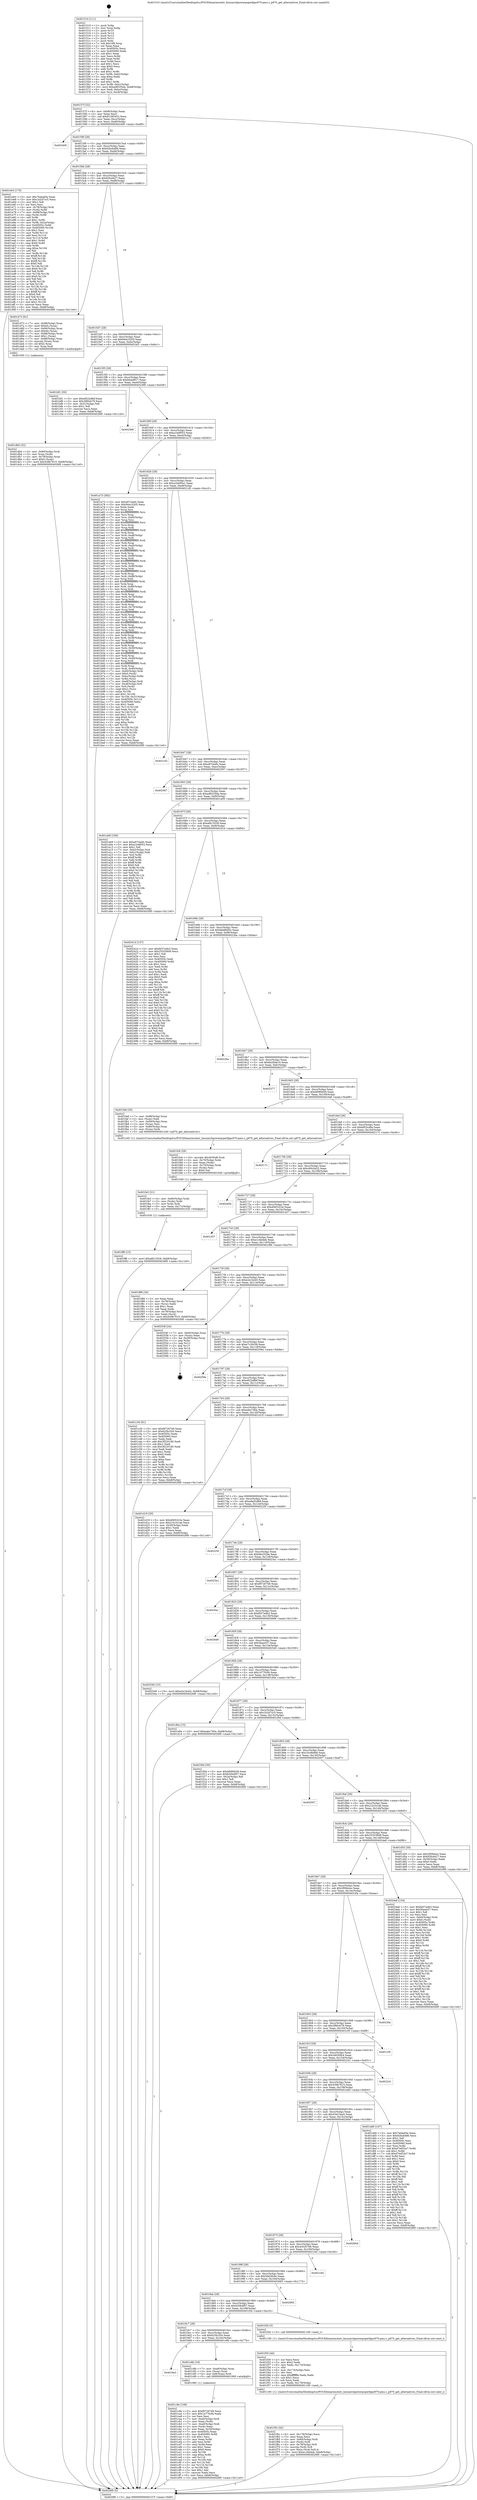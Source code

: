 digraph "0x401510" {
  label = "0x401510 (/mnt/c/Users/mathe/Desktop/tcc/POCII/binaries/extr_linuxarchpowerpcperfppc970-pmu.c_p970_get_alternatives_Final-ollvm.out::main(0))"
  labelloc = "t"
  node[shape=record]

  Entry [label="",width=0.3,height=0.3,shape=circle,fillcolor=black,style=filled]
  "0x40157f" [label="{
     0x40157f [32]\l
     | [instrs]\l
     &nbsp;&nbsp;0x40157f \<+6\>: mov -0xb8(%rbp),%eax\l
     &nbsp;&nbsp;0x401585 \<+2\>: mov %eax,%ecx\l
     &nbsp;&nbsp;0x401587 \<+6\>: sub $0x81385453,%ecx\l
     &nbsp;&nbsp;0x40158d \<+6\>: mov %eax,-0xcc(%rbp)\l
     &nbsp;&nbsp;0x401593 \<+6\>: mov %ecx,-0xd0(%rbp)\l
     &nbsp;&nbsp;0x401599 \<+6\>: je 0000000000402409 \<main+0xef9\>\l
  }"]
  "0x402409" [label="{
     0x402409\l
  }", style=dashed]
  "0x40159f" [label="{
     0x40159f [28]\l
     | [instrs]\l
     &nbsp;&nbsp;0x40159f \<+5\>: jmp 00000000004015a4 \<main+0x94\>\l
     &nbsp;&nbsp;0x4015a4 \<+6\>: mov -0xcc(%rbp),%eax\l
     &nbsp;&nbsp;0x4015aa \<+5\>: sub $0x92bcb486,%eax\l
     &nbsp;&nbsp;0x4015af \<+6\>: mov %eax,-0xd4(%rbp)\l
     &nbsp;&nbsp;0x4015b5 \<+6\>: je 0000000000401e63 \<main+0x953\>\l
  }"]
  Exit [label="",width=0.3,height=0.3,shape=circle,fillcolor=black,style=filled,peripheries=2]
  "0x401e63" [label="{
     0x401e63 [170]\l
     | [instrs]\l
     &nbsp;&nbsp;0x401e63 \<+5\>: mov $0x7bdeaf3e,%eax\l
     &nbsp;&nbsp;0x401e68 \<+5\>: mov $0x1b2d7cc5,%ecx\l
     &nbsp;&nbsp;0x401e6d \<+2\>: mov $0x1,%dl\l
     &nbsp;&nbsp;0x401e6f \<+2\>: xor %esi,%esi\l
     &nbsp;&nbsp;0x401e71 \<+4\>: mov -0x78(%rbp),%rdi\l
     &nbsp;&nbsp;0x401e75 \<+3\>: mov (%rdi),%r8d\l
     &nbsp;&nbsp;0x401e78 \<+7\>: mov -0x88(%rbp),%rdi\l
     &nbsp;&nbsp;0x401e7f \<+3\>: cmp (%rdi),%r8d\l
     &nbsp;&nbsp;0x401e82 \<+4\>: setl %r9b\l
     &nbsp;&nbsp;0x401e86 \<+4\>: and $0x1,%r9b\l
     &nbsp;&nbsp;0x401e8a \<+4\>: mov %r9b,-0x2a(%rbp)\l
     &nbsp;&nbsp;0x401e8e \<+8\>: mov 0x40505c,%r8d\l
     &nbsp;&nbsp;0x401e96 \<+8\>: mov 0x405060,%r10d\l
     &nbsp;&nbsp;0x401e9e \<+3\>: sub $0x1,%esi\l
     &nbsp;&nbsp;0x401ea1 \<+3\>: mov %r8d,%r11d\l
     &nbsp;&nbsp;0x401ea4 \<+3\>: add %esi,%r11d\l
     &nbsp;&nbsp;0x401ea7 \<+4\>: imul %r11d,%r8d\l
     &nbsp;&nbsp;0x401eab \<+4\>: and $0x1,%r8d\l
     &nbsp;&nbsp;0x401eaf \<+4\>: cmp $0x0,%r8d\l
     &nbsp;&nbsp;0x401eb3 \<+4\>: sete %r9b\l
     &nbsp;&nbsp;0x401eb7 \<+4\>: cmp $0xa,%r10d\l
     &nbsp;&nbsp;0x401ebb \<+3\>: setl %bl\l
     &nbsp;&nbsp;0x401ebe \<+3\>: mov %r9b,%r14b\l
     &nbsp;&nbsp;0x401ec1 \<+4\>: xor $0xff,%r14b\l
     &nbsp;&nbsp;0x401ec5 \<+3\>: mov %bl,%r15b\l
     &nbsp;&nbsp;0x401ec8 \<+4\>: xor $0xff,%r15b\l
     &nbsp;&nbsp;0x401ecc \<+3\>: xor $0x0,%dl\l
     &nbsp;&nbsp;0x401ecf \<+3\>: mov %r14b,%r12b\l
     &nbsp;&nbsp;0x401ed2 \<+4\>: and $0x0,%r12b\l
     &nbsp;&nbsp;0x401ed6 \<+3\>: and %dl,%r9b\l
     &nbsp;&nbsp;0x401ed9 \<+3\>: mov %r15b,%r13b\l
     &nbsp;&nbsp;0x401edc \<+4\>: and $0x0,%r13b\l
     &nbsp;&nbsp;0x401ee0 \<+2\>: and %dl,%bl\l
     &nbsp;&nbsp;0x401ee2 \<+3\>: or %r9b,%r12b\l
     &nbsp;&nbsp;0x401ee5 \<+3\>: or %bl,%r13b\l
     &nbsp;&nbsp;0x401ee8 \<+3\>: xor %r13b,%r12b\l
     &nbsp;&nbsp;0x401eeb \<+3\>: or %r15b,%r14b\l
     &nbsp;&nbsp;0x401eee \<+4\>: xor $0xff,%r14b\l
     &nbsp;&nbsp;0x401ef2 \<+3\>: or $0x0,%dl\l
     &nbsp;&nbsp;0x401ef5 \<+3\>: and %dl,%r14b\l
     &nbsp;&nbsp;0x401ef8 \<+3\>: or %r14b,%r12b\l
     &nbsp;&nbsp;0x401efb \<+4\>: test $0x1,%r12b\l
     &nbsp;&nbsp;0x401eff \<+3\>: cmovne %ecx,%eax\l
     &nbsp;&nbsp;0x401f02 \<+6\>: mov %eax,-0xb8(%rbp)\l
     &nbsp;&nbsp;0x401f08 \<+5\>: jmp 00000000004026f0 \<main+0x11e0\>\l
  }"]
  "0x4015bb" [label="{
     0x4015bb [28]\l
     | [instrs]\l
     &nbsp;&nbsp;0x4015bb \<+5\>: jmp 00000000004015c0 \<main+0xb0\>\l
     &nbsp;&nbsp;0x4015c0 \<+6\>: mov -0xcc(%rbp),%eax\l
     &nbsp;&nbsp;0x4015c6 \<+5\>: sub $0x92fcd427,%eax\l
     &nbsp;&nbsp;0x4015cb \<+6\>: mov %eax,-0xd8(%rbp)\l
     &nbsp;&nbsp;0x4015d1 \<+6\>: je 0000000000401d73 \<main+0x863\>\l
  }"]
  "0x401ff8" [label="{
     0x401ff8 [15]\l
     | [instrs]\l
     &nbsp;&nbsp;0x401ff8 \<+10\>: movl $0xafd13528,-0xb8(%rbp)\l
     &nbsp;&nbsp;0x402002 \<+5\>: jmp 00000000004026f0 \<main+0x11e0\>\l
  }"]
  "0x401d73" [label="{
     0x401d73 [61]\l
     | [instrs]\l
     &nbsp;&nbsp;0x401d73 \<+7\>: mov -0x98(%rbp),%rax\l
     &nbsp;&nbsp;0x401d7a \<+6\>: movl $0x64,(%rax)\l
     &nbsp;&nbsp;0x401d80 \<+7\>: mov -0x90(%rbp),%rax\l
     &nbsp;&nbsp;0x401d87 \<+6\>: movl $0x64,(%rax)\l
     &nbsp;&nbsp;0x401d8d \<+7\>: mov -0x88(%rbp),%rax\l
     &nbsp;&nbsp;0x401d94 \<+6\>: movl $0x1,(%rax)\l
     &nbsp;&nbsp;0x401d9a \<+7\>: mov -0x88(%rbp),%rax\l
     &nbsp;&nbsp;0x401da1 \<+3\>: movslq (%rax),%rax\l
     &nbsp;&nbsp;0x401da4 \<+4\>: shl $0x2,%rax\l
     &nbsp;&nbsp;0x401da8 \<+3\>: mov %rax,%rdi\l
     &nbsp;&nbsp;0x401dab \<+5\>: call 0000000000401050 \<malloc@plt\>\l
     | [calls]\l
     &nbsp;&nbsp;0x401050 \{1\} (unknown)\l
  }"]
  "0x4015d7" [label="{
     0x4015d7 [28]\l
     | [instrs]\l
     &nbsp;&nbsp;0x4015d7 \<+5\>: jmp 00000000004015dc \<main+0xcc\>\l
     &nbsp;&nbsp;0x4015dc \<+6\>: mov -0xcc(%rbp),%eax\l
     &nbsp;&nbsp;0x4015e2 \<+5\>: sub $0x944c3205,%eax\l
     &nbsp;&nbsp;0x4015e7 \<+6\>: mov %eax,-0xdc(%rbp)\l
     &nbsp;&nbsp;0x4015ed \<+6\>: je 0000000000401bf1 \<main+0x6e1\>\l
  }"]
  "0x401fe3" [label="{
     0x401fe3 [21]\l
     | [instrs]\l
     &nbsp;&nbsp;0x401fe3 \<+4\>: mov -0x80(%rbp),%rdx\l
     &nbsp;&nbsp;0x401fe7 \<+3\>: mov (%rdx),%rdx\l
     &nbsp;&nbsp;0x401fea \<+3\>: mov %rdx,%rdi\l
     &nbsp;&nbsp;0x401fed \<+6\>: mov %eax,-0x17c(%rbp)\l
     &nbsp;&nbsp;0x401ff3 \<+5\>: call 0000000000401030 \<free@plt\>\l
     | [calls]\l
     &nbsp;&nbsp;0x401030 \{1\} (unknown)\l
  }"]
  "0x401bf1" [label="{
     0x401bf1 [30]\l
     | [instrs]\l
     &nbsp;&nbsp;0x401bf1 \<+5\>: mov $0xe822e8bf,%eax\l
     &nbsp;&nbsp;0x401bf6 \<+5\>: mov $0x2f90cb79,%ecx\l
     &nbsp;&nbsp;0x401bfb \<+3\>: mov -0x31(%rbp),%dl\l
     &nbsp;&nbsp;0x401bfe \<+3\>: test $0x1,%dl\l
     &nbsp;&nbsp;0x401c01 \<+3\>: cmovne %ecx,%eax\l
     &nbsp;&nbsp;0x401c04 \<+6\>: mov %eax,-0xb8(%rbp)\l
     &nbsp;&nbsp;0x401c0a \<+5\>: jmp 00000000004026f0 \<main+0x11e0\>\l
  }"]
  "0x4015f3" [label="{
     0x4015f3 [28]\l
     | [instrs]\l
     &nbsp;&nbsp;0x4015f3 \<+5\>: jmp 00000000004015f8 \<main+0xe8\>\l
     &nbsp;&nbsp;0x4015f8 \<+6\>: mov -0xcc(%rbp),%eax\l
     &nbsp;&nbsp;0x4015fe \<+5\>: sub $0x94ee8f17,%eax\l
     &nbsp;&nbsp;0x401603 \<+6\>: mov %eax,-0xe0(%rbp)\l
     &nbsp;&nbsp;0x401609 \<+6\>: je 0000000000402368 \<main+0xe58\>\l
  }"]
  "0x401fc6" [label="{
     0x401fc6 [29]\l
     | [instrs]\l
     &nbsp;&nbsp;0x401fc6 \<+10\>: movabs $0x4030d6,%rdi\l
     &nbsp;&nbsp;0x401fd0 \<+4\>: mov -0x70(%rbp),%rdx\l
     &nbsp;&nbsp;0x401fd4 \<+2\>: mov %eax,(%rdx)\l
     &nbsp;&nbsp;0x401fd6 \<+4\>: mov -0x70(%rbp),%rdx\l
     &nbsp;&nbsp;0x401fda \<+2\>: mov (%rdx),%esi\l
     &nbsp;&nbsp;0x401fdc \<+2\>: mov $0x0,%al\l
     &nbsp;&nbsp;0x401fde \<+5\>: call 0000000000401040 \<printf@plt\>\l
     | [calls]\l
     &nbsp;&nbsp;0x401040 \{1\} (unknown)\l
  }"]
  "0x402368" [label="{
     0x402368\l
  }", style=dashed]
  "0x40160f" [label="{
     0x40160f [28]\l
     | [instrs]\l
     &nbsp;&nbsp;0x40160f \<+5\>: jmp 0000000000401614 \<main+0x104\>\l
     &nbsp;&nbsp;0x401614 \<+6\>: mov -0xcc(%rbp),%eax\l
     &nbsp;&nbsp;0x40161a \<+5\>: sub $0xa1b4f053,%eax\l
     &nbsp;&nbsp;0x40161f \<+6\>: mov %eax,-0xe4(%rbp)\l
     &nbsp;&nbsp;0x401625 \<+6\>: je 0000000000401a73 \<main+0x563\>\l
  }"]
  "0x401f5c" [label="{
     0x401f5c [42]\l
     | [instrs]\l
     &nbsp;&nbsp;0x401f5c \<+6\>: mov -0x178(%rbp),%ecx\l
     &nbsp;&nbsp;0x401f62 \<+3\>: imul %eax,%ecx\l
     &nbsp;&nbsp;0x401f65 \<+4\>: mov -0x80(%rbp),%rdi\l
     &nbsp;&nbsp;0x401f69 \<+3\>: mov (%rdi),%rdi\l
     &nbsp;&nbsp;0x401f6c \<+4\>: mov -0x78(%rbp),%r8\l
     &nbsp;&nbsp;0x401f70 \<+3\>: movslq (%r8),%r8\l
     &nbsp;&nbsp;0x401f73 \<+4\>: mov %ecx,(%rdi,%r8,4)\l
     &nbsp;&nbsp;0x401f77 \<+10\>: movl $0xe1cbb4eb,-0xb8(%rbp)\l
     &nbsp;&nbsp;0x401f81 \<+5\>: jmp 00000000004026f0 \<main+0x11e0\>\l
  }"]
  "0x401a73" [label="{
     0x401a73 [382]\l
     | [instrs]\l
     &nbsp;&nbsp;0x401a73 \<+5\>: mov $0xa97cbefc,%eax\l
     &nbsp;&nbsp;0x401a78 \<+5\>: mov $0x944c3205,%ecx\l
     &nbsp;&nbsp;0x401a7d \<+2\>: xor %edx,%edx\l
     &nbsp;&nbsp;0x401a7f \<+3\>: mov %rsp,%rsi\l
     &nbsp;&nbsp;0x401a82 \<+4\>: add $0xfffffffffffffff0,%rsi\l
     &nbsp;&nbsp;0x401a86 \<+3\>: mov %rsi,%rsp\l
     &nbsp;&nbsp;0x401a89 \<+7\>: mov %rsi,-0xb0(%rbp)\l
     &nbsp;&nbsp;0x401a90 \<+3\>: mov %rsp,%rsi\l
     &nbsp;&nbsp;0x401a93 \<+4\>: add $0xfffffffffffffff0,%rsi\l
     &nbsp;&nbsp;0x401a97 \<+3\>: mov %rsi,%rsp\l
     &nbsp;&nbsp;0x401a9a \<+3\>: mov %rsp,%rdi\l
     &nbsp;&nbsp;0x401a9d \<+4\>: add $0xfffffffffffffff0,%rdi\l
     &nbsp;&nbsp;0x401aa1 \<+3\>: mov %rdi,%rsp\l
     &nbsp;&nbsp;0x401aa4 \<+7\>: mov %rdi,-0xa8(%rbp)\l
     &nbsp;&nbsp;0x401aab \<+3\>: mov %rsp,%rdi\l
     &nbsp;&nbsp;0x401aae \<+4\>: add $0xfffffffffffffff0,%rdi\l
     &nbsp;&nbsp;0x401ab2 \<+3\>: mov %rdi,%rsp\l
     &nbsp;&nbsp;0x401ab5 \<+7\>: mov %rdi,-0xa0(%rbp)\l
     &nbsp;&nbsp;0x401abc \<+3\>: mov %rsp,%rdi\l
     &nbsp;&nbsp;0x401abf \<+4\>: add $0xfffffffffffffff0,%rdi\l
     &nbsp;&nbsp;0x401ac3 \<+3\>: mov %rdi,%rsp\l
     &nbsp;&nbsp;0x401ac6 \<+7\>: mov %rdi,-0x98(%rbp)\l
     &nbsp;&nbsp;0x401acd \<+3\>: mov %rsp,%rdi\l
     &nbsp;&nbsp;0x401ad0 \<+4\>: add $0xfffffffffffffff0,%rdi\l
     &nbsp;&nbsp;0x401ad4 \<+3\>: mov %rdi,%rsp\l
     &nbsp;&nbsp;0x401ad7 \<+7\>: mov %rdi,-0x90(%rbp)\l
     &nbsp;&nbsp;0x401ade \<+3\>: mov %rsp,%rdi\l
     &nbsp;&nbsp;0x401ae1 \<+4\>: add $0xfffffffffffffff0,%rdi\l
     &nbsp;&nbsp;0x401ae5 \<+3\>: mov %rdi,%rsp\l
     &nbsp;&nbsp;0x401ae8 \<+7\>: mov %rdi,-0x88(%rbp)\l
     &nbsp;&nbsp;0x401aef \<+3\>: mov %rsp,%rdi\l
     &nbsp;&nbsp;0x401af2 \<+4\>: add $0xfffffffffffffff0,%rdi\l
     &nbsp;&nbsp;0x401af6 \<+3\>: mov %rdi,%rsp\l
     &nbsp;&nbsp;0x401af9 \<+4\>: mov %rdi,-0x80(%rbp)\l
     &nbsp;&nbsp;0x401afd \<+3\>: mov %rsp,%rdi\l
     &nbsp;&nbsp;0x401b00 \<+4\>: add $0xfffffffffffffff0,%rdi\l
     &nbsp;&nbsp;0x401b04 \<+3\>: mov %rdi,%rsp\l
     &nbsp;&nbsp;0x401b07 \<+4\>: mov %rdi,-0x78(%rbp)\l
     &nbsp;&nbsp;0x401b0b \<+3\>: mov %rsp,%rdi\l
     &nbsp;&nbsp;0x401b0e \<+4\>: add $0xfffffffffffffff0,%rdi\l
     &nbsp;&nbsp;0x401b12 \<+3\>: mov %rdi,%rsp\l
     &nbsp;&nbsp;0x401b15 \<+4\>: mov %rdi,-0x70(%rbp)\l
     &nbsp;&nbsp;0x401b19 \<+3\>: mov %rsp,%rdi\l
     &nbsp;&nbsp;0x401b1c \<+4\>: add $0xfffffffffffffff0,%rdi\l
     &nbsp;&nbsp;0x401b20 \<+3\>: mov %rdi,%rsp\l
     &nbsp;&nbsp;0x401b23 \<+4\>: mov %rdi,-0x68(%rbp)\l
     &nbsp;&nbsp;0x401b27 \<+3\>: mov %rsp,%rdi\l
     &nbsp;&nbsp;0x401b2a \<+4\>: add $0xfffffffffffffff0,%rdi\l
     &nbsp;&nbsp;0x401b2e \<+3\>: mov %rdi,%rsp\l
     &nbsp;&nbsp;0x401b31 \<+4\>: mov %rdi,-0x60(%rbp)\l
     &nbsp;&nbsp;0x401b35 \<+3\>: mov %rsp,%rdi\l
     &nbsp;&nbsp;0x401b38 \<+4\>: add $0xfffffffffffffff0,%rdi\l
     &nbsp;&nbsp;0x401b3c \<+3\>: mov %rdi,%rsp\l
     &nbsp;&nbsp;0x401b3f \<+4\>: mov %rdi,-0x58(%rbp)\l
     &nbsp;&nbsp;0x401b43 \<+3\>: mov %rsp,%rdi\l
     &nbsp;&nbsp;0x401b46 \<+4\>: add $0xfffffffffffffff0,%rdi\l
     &nbsp;&nbsp;0x401b4a \<+3\>: mov %rdi,%rsp\l
     &nbsp;&nbsp;0x401b4d \<+4\>: mov %rdi,-0x50(%rbp)\l
     &nbsp;&nbsp;0x401b51 \<+3\>: mov %rsp,%rdi\l
     &nbsp;&nbsp;0x401b54 \<+4\>: add $0xfffffffffffffff0,%rdi\l
     &nbsp;&nbsp;0x401b58 \<+3\>: mov %rdi,%rsp\l
     &nbsp;&nbsp;0x401b5b \<+4\>: mov %rdi,-0x48(%rbp)\l
     &nbsp;&nbsp;0x401b5f \<+3\>: mov %rsp,%rdi\l
     &nbsp;&nbsp;0x401b62 \<+4\>: add $0xfffffffffffffff0,%rdi\l
     &nbsp;&nbsp;0x401b66 \<+3\>: mov %rdi,%rsp\l
     &nbsp;&nbsp;0x401b69 \<+4\>: mov %rdi,-0x40(%rbp)\l
     &nbsp;&nbsp;0x401b6d \<+7\>: mov -0xb0(%rbp),%rdi\l
     &nbsp;&nbsp;0x401b74 \<+6\>: movl $0x0,(%rdi)\l
     &nbsp;&nbsp;0x401b7a \<+7\>: mov -0xbc(%rbp),%r8d\l
     &nbsp;&nbsp;0x401b81 \<+3\>: mov %r8d,(%rsi)\l
     &nbsp;&nbsp;0x401b84 \<+7\>: mov -0xa8(%rbp),%rdi\l
     &nbsp;&nbsp;0x401b8b \<+7\>: mov -0xc8(%rbp),%r9\l
     &nbsp;&nbsp;0x401b92 \<+3\>: mov %r9,(%rdi)\l
     &nbsp;&nbsp;0x401b95 \<+3\>: cmpl $0x2,(%rsi)\l
     &nbsp;&nbsp;0x401b98 \<+4\>: setne %r10b\l
     &nbsp;&nbsp;0x401b9c \<+4\>: and $0x1,%r10b\l
     &nbsp;&nbsp;0x401ba0 \<+4\>: mov %r10b,-0x31(%rbp)\l
     &nbsp;&nbsp;0x401ba4 \<+8\>: mov 0x40505c,%r11d\l
     &nbsp;&nbsp;0x401bac \<+7\>: mov 0x405060,%ebx\l
     &nbsp;&nbsp;0x401bb3 \<+3\>: sub $0x1,%edx\l
     &nbsp;&nbsp;0x401bb6 \<+3\>: mov %r11d,%r14d\l
     &nbsp;&nbsp;0x401bb9 \<+3\>: add %edx,%r14d\l
     &nbsp;&nbsp;0x401bbc \<+4\>: imul %r14d,%r11d\l
     &nbsp;&nbsp;0x401bc0 \<+4\>: and $0x1,%r11d\l
     &nbsp;&nbsp;0x401bc4 \<+4\>: cmp $0x0,%r11d\l
     &nbsp;&nbsp;0x401bc8 \<+4\>: sete %r10b\l
     &nbsp;&nbsp;0x401bcc \<+3\>: cmp $0xa,%ebx\l
     &nbsp;&nbsp;0x401bcf \<+4\>: setl %r15b\l
     &nbsp;&nbsp;0x401bd3 \<+3\>: mov %r10b,%r12b\l
     &nbsp;&nbsp;0x401bd6 \<+3\>: and %r15b,%r12b\l
     &nbsp;&nbsp;0x401bd9 \<+3\>: xor %r15b,%r10b\l
     &nbsp;&nbsp;0x401bdc \<+3\>: or %r10b,%r12b\l
     &nbsp;&nbsp;0x401bdf \<+4\>: test $0x1,%r12b\l
     &nbsp;&nbsp;0x401be3 \<+3\>: cmovne %ecx,%eax\l
     &nbsp;&nbsp;0x401be6 \<+6\>: mov %eax,-0xb8(%rbp)\l
     &nbsp;&nbsp;0x401bec \<+5\>: jmp 00000000004026f0 \<main+0x11e0\>\l
  }"]
  "0x40162b" [label="{
     0x40162b [28]\l
     | [instrs]\l
     &nbsp;&nbsp;0x40162b \<+5\>: jmp 0000000000401630 \<main+0x120\>\l
     &nbsp;&nbsp;0x401630 \<+6\>: mov -0xcc(%rbp),%eax\l
     &nbsp;&nbsp;0x401636 \<+5\>: sub $0xa1bb95a1,%eax\l
     &nbsp;&nbsp;0x40163b \<+6\>: mov %eax,-0xe8(%rbp)\l
     &nbsp;&nbsp;0x401641 \<+6\>: je 00000000004021d2 \<main+0xcc2\>\l
  }"]
  "0x401f30" [label="{
     0x401f30 [44]\l
     | [instrs]\l
     &nbsp;&nbsp;0x401f30 \<+2\>: xor %ecx,%ecx\l
     &nbsp;&nbsp;0x401f32 \<+5\>: mov $0x2,%edx\l
     &nbsp;&nbsp;0x401f37 \<+6\>: mov %edx,-0x174(%rbp)\l
     &nbsp;&nbsp;0x401f3d \<+1\>: cltd\l
     &nbsp;&nbsp;0x401f3e \<+6\>: mov -0x174(%rbp),%esi\l
     &nbsp;&nbsp;0x401f44 \<+2\>: idiv %esi\l
     &nbsp;&nbsp;0x401f46 \<+6\>: imul $0xfffffffe,%edx,%edx\l
     &nbsp;&nbsp;0x401f4c \<+3\>: sub $0x1,%ecx\l
     &nbsp;&nbsp;0x401f4f \<+2\>: sub %ecx,%edx\l
     &nbsp;&nbsp;0x401f51 \<+6\>: mov %edx,-0x178(%rbp)\l
     &nbsp;&nbsp;0x401f57 \<+5\>: call 0000000000401160 \<next_i\>\l
     | [calls]\l
     &nbsp;&nbsp;0x401160 \{1\} (/mnt/c/Users/mathe/Desktop/tcc/POCII/binaries/extr_linuxarchpowerpcperfppc970-pmu.c_p970_get_alternatives_Final-ollvm.out::next_i)\l
  }"]
  "0x4021d2" [label="{
     0x4021d2\l
  }", style=dashed]
  "0x401647" [label="{
     0x401647 [28]\l
     | [instrs]\l
     &nbsp;&nbsp;0x401647 \<+5\>: jmp 000000000040164c \<main+0x13c\>\l
     &nbsp;&nbsp;0x40164c \<+6\>: mov -0xcc(%rbp),%eax\l
     &nbsp;&nbsp;0x401652 \<+5\>: sub $0xa97cbefc,%eax\l
     &nbsp;&nbsp;0x401657 \<+6\>: mov %eax,-0xec(%rbp)\l
     &nbsp;&nbsp;0x40165d \<+6\>: je 0000000000402567 \<main+0x1057\>\l
  }"]
  "0x401db0" [label="{
     0x401db0 [32]\l
     | [instrs]\l
     &nbsp;&nbsp;0x401db0 \<+4\>: mov -0x80(%rbp),%rdi\l
     &nbsp;&nbsp;0x401db4 \<+3\>: mov %rax,(%rdi)\l
     &nbsp;&nbsp;0x401db7 \<+4\>: mov -0x78(%rbp),%rax\l
     &nbsp;&nbsp;0x401dbb \<+6\>: movl $0x0,(%rax)\l
     &nbsp;&nbsp;0x401dc1 \<+10\>: movl $0x439b7615,-0xb8(%rbp)\l
     &nbsp;&nbsp;0x401dcb \<+5\>: jmp 00000000004026f0 \<main+0x11e0\>\l
  }"]
  "0x402567" [label="{
     0x402567\l
  }", style=dashed]
  "0x401663" [label="{
     0x401663 [28]\l
     | [instrs]\l
     &nbsp;&nbsp;0x401663 \<+5\>: jmp 0000000000401668 \<main+0x158\>\l
     &nbsp;&nbsp;0x401668 \<+6\>: mov -0xcc(%rbp),%eax\l
     &nbsp;&nbsp;0x40166e \<+5\>: sub $0xad8335da,%eax\l
     &nbsp;&nbsp;0x401673 \<+6\>: mov %eax,-0xf0(%rbp)\l
     &nbsp;&nbsp;0x401679 \<+6\>: je 0000000000401a09 \<main+0x4f9\>\l
  }"]
  "0x401c9e" [label="{
     0x401c9e [108]\l
     | [instrs]\l
     &nbsp;&nbsp;0x401c9e \<+5\>: mov $0xf9726749,%ecx\l
     &nbsp;&nbsp;0x401ca3 \<+5\>: mov $0x1477fc0b,%edx\l
     &nbsp;&nbsp;0x401ca8 \<+2\>: xor %esi,%esi\l
     &nbsp;&nbsp;0x401caa \<+7\>: mov -0xa0(%rbp),%rdi\l
     &nbsp;&nbsp;0x401cb1 \<+2\>: mov %eax,(%rdi)\l
     &nbsp;&nbsp;0x401cb3 \<+7\>: mov -0xa0(%rbp),%rdi\l
     &nbsp;&nbsp;0x401cba \<+2\>: mov (%rdi),%eax\l
     &nbsp;&nbsp;0x401cbc \<+3\>: mov %eax,-0x30(%rbp)\l
     &nbsp;&nbsp;0x401cbf \<+7\>: mov 0x40505c,%eax\l
     &nbsp;&nbsp;0x401cc6 \<+8\>: mov 0x405060,%r8d\l
     &nbsp;&nbsp;0x401cce \<+3\>: sub $0x1,%esi\l
     &nbsp;&nbsp;0x401cd1 \<+3\>: mov %eax,%r9d\l
     &nbsp;&nbsp;0x401cd4 \<+3\>: add %esi,%r9d\l
     &nbsp;&nbsp;0x401cd7 \<+4\>: imul %r9d,%eax\l
     &nbsp;&nbsp;0x401cdb \<+3\>: and $0x1,%eax\l
     &nbsp;&nbsp;0x401cde \<+3\>: cmp $0x0,%eax\l
     &nbsp;&nbsp;0x401ce1 \<+4\>: sete %r10b\l
     &nbsp;&nbsp;0x401ce5 \<+4\>: cmp $0xa,%r8d\l
     &nbsp;&nbsp;0x401ce9 \<+4\>: setl %r11b\l
     &nbsp;&nbsp;0x401ced \<+3\>: mov %r10b,%bl\l
     &nbsp;&nbsp;0x401cf0 \<+3\>: and %r11b,%bl\l
     &nbsp;&nbsp;0x401cf3 \<+3\>: xor %r11b,%r10b\l
     &nbsp;&nbsp;0x401cf6 \<+3\>: or %r10b,%bl\l
     &nbsp;&nbsp;0x401cf9 \<+3\>: test $0x1,%bl\l
     &nbsp;&nbsp;0x401cfc \<+3\>: cmovne %edx,%ecx\l
     &nbsp;&nbsp;0x401cff \<+6\>: mov %ecx,-0xb8(%rbp)\l
     &nbsp;&nbsp;0x401d05 \<+5\>: jmp 00000000004026f0 \<main+0x11e0\>\l
  }"]
  "0x401a09" [label="{
     0x401a09 [106]\l
     | [instrs]\l
     &nbsp;&nbsp;0x401a09 \<+5\>: mov $0xa97cbefc,%eax\l
     &nbsp;&nbsp;0x401a0e \<+5\>: mov $0xa1b4f053,%ecx\l
     &nbsp;&nbsp;0x401a13 \<+2\>: mov $0x1,%dl\l
     &nbsp;&nbsp;0x401a15 \<+7\>: mov -0xb2(%rbp),%sil\l
     &nbsp;&nbsp;0x401a1c \<+7\>: mov -0xb1(%rbp),%dil\l
     &nbsp;&nbsp;0x401a23 \<+3\>: mov %sil,%r8b\l
     &nbsp;&nbsp;0x401a26 \<+4\>: xor $0xff,%r8b\l
     &nbsp;&nbsp;0x401a2a \<+3\>: mov %dil,%r9b\l
     &nbsp;&nbsp;0x401a2d \<+4\>: xor $0xff,%r9b\l
     &nbsp;&nbsp;0x401a31 \<+3\>: xor $0x0,%dl\l
     &nbsp;&nbsp;0x401a34 \<+3\>: mov %r8b,%r10b\l
     &nbsp;&nbsp;0x401a37 \<+4\>: and $0x0,%r10b\l
     &nbsp;&nbsp;0x401a3b \<+3\>: and %dl,%sil\l
     &nbsp;&nbsp;0x401a3e \<+3\>: mov %r9b,%r11b\l
     &nbsp;&nbsp;0x401a41 \<+4\>: and $0x0,%r11b\l
     &nbsp;&nbsp;0x401a45 \<+3\>: and %dl,%dil\l
     &nbsp;&nbsp;0x401a48 \<+3\>: or %sil,%r10b\l
     &nbsp;&nbsp;0x401a4b \<+3\>: or %dil,%r11b\l
     &nbsp;&nbsp;0x401a4e \<+3\>: xor %r11b,%r10b\l
     &nbsp;&nbsp;0x401a51 \<+3\>: or %r9b,%r8b\l
     &nbsp;&nbsp;0x401a54 \<+4\>: xor $0xff,%r8b\l
     &nbsp;&nbsp;0x401a58 \<+3\>: or $0x0,%dl\l
     &nbsp;&nbsp;0x401a5b \<+3\>: and %dl,%r8b\l
     &nbsp;&nbsp;0x401a5e \<+3\>: or %r8b,%r10b\l
     &nbsp;&nbsp;0x401a61 \<+4\>: test $0x1,%r10b\l
     &nbsp;&nbsp;0x401a65 \<+3\>: cmovne %ecx,%eax\l
     &nbsp;&nbsp;0x401a68 \<+6\>: mov %eax,-0xb8(%rbp)\l
     &nbsp;&nbsp;0x401a6e \<+5\>: jmp 00000000004026f0 \<main+0x11e0\>\l
  }"]
  "0x40167f" [label="{
     0x40167f [28]\l
     | [instrs]\l
     &nbsp;&nbsp;0x40167f \<+5\>: jmp 0000000000401684 \<main+0x174\>\l
     &nbsp;&nbsp;0x401684 \<+6\>: mov -0xcc(%rbp),%eax\l
     &nbsp;&nbsp;0x40168a \<+5\>: sub $0xafd13528,%eax\l
     &nbsp;&nbsp;0x40168f \<+6\>: mov %eax,-0xf4(%rbp)\l
     &nbsp;&nbsp;0x401695 \<+6\>: je 000000000040241d \<main+0xf0d\>\l
  }"]
  "0x4026f0" [label="{
     0x4026f0 [5]\l
     | [instrs]\l
     &nbsp;&nbsp;0x4026f0 \<+5\>: jmp 000000000040157f \<main+0x6f\>\l
  }"]
  "0x401510" [label="{
     0x401510 [111]\l
     | [instrs]\l
     &nbsp;&nbsp;0x401510 \<+1\>: push %rbp\l
     &nbsp;&nbsp;0x401511 \<+3\>: mov %rsp,%rbp\l
     &nbsp;&nbsp;0x401514 \<+2\>: push %r15\l
     &nbsp;&nbsp;0x401516 \<+2\>: push %r14\l
     &nbsp;&nbsp;0x401518 \<+2\>: push %r13\l
     &nbsp;&nbsp;0x40151a \<+2\>: push %r12\l
     &nbsp;&nbsp;0x40151c \<+1\>: push %rbx\l
     &nbsp;&nbsp;0x40151d \<+7\>: sub $0x198,%rsp\l
     &nbsp;&nbsp;0x401524 \<+2\>: xor %eax,%eax\l
     &nbsp;&nbsp;0x401526 \<+7\>: mov 0x40505c,%ecx\l
     &nbsp;&nbsp;0x40152d \<+7\>: mov 0x405060,%edx\l
     &nbsp;&nbsp;0x401534 \<+3\>: sub $0x1,%eax\l
     &nbsp;&nbsp;0x401537 \<+3\>: mov %ecx,%r8d\l
     &nbsp;&nbsp;0x40153a \<+3\>: add %eax,%r8d\l
     &nbsp;&nbsp;0x40153d \<+4\>: imul %r8d,%ecx\l
     &nbsp;&nbsp;0x401541 \<+3\>: and $0x1,%ecx\l
     &nbsp;&nbsp;0x401544 \<+3\>: cmp $0x0,%ecx\l
     &nbsp;&nbsp;0x401547 \<+4\>: sete %r9b\l
     &nbsp;&nbsp;0x40154b \<+4\>: and $0x1,%r9b\l
     &nbsp;&nbsp;0x40154f \<+7\>: mov %r9b,-0xb2(%rbp)\l
     &nbsp;&nbsp;0x401556 \<+3\>: cmp $0xa,%edx\l
     &nbsp;&nbsp;0x401559 \<+4\>: setl %r9b\l
     &nbsp;&nbsp;0x40155d \<+4\>: and $0x1,%r9b\l
     &nbsp;&nbsp;0x401561 \<+7\>: mov %r9b,-0xb1(%rbp)\l
     &nbsp;&nbsp;0x401568 \<+10\>: movl $0xad8335da,-0xb8(%rbp)\l
     &nbsp;&nbsp;0x401572 \<+6\>: mov %edi,-0xbc(%rbp)\l
     &nbsp;&nbsp;0x401578 \<+7\>: mov %rsi,-0xc8(%rbp)\l
  }"]
  "0x4019e3" [label="{
     0x4019e3\l
  }", style=dashed]
  "0x401c8b" [label="{
     0x401c8b [19]\l
     | [instrs]\l
     &nbsp;&nbsp;0x401c8b \<+7\>: mov -0xa8(%rbp),%rax\l
     &nbsp;&nbsp;0x401c92 \<+3\>: mov (%rax),%rax\l
     &nbsp;&nbsp;0x401c95 \<+4\>: mov 0x8(%rax),%rdi\l
     &nbsp;&nbsp;0x401c99 \<+5\>: call 0000000000401060 \<atoi@plt\>\l
     | [calls]\l
     &nbsp;&nbsp;0x401060 \{1\} (unknown)\l
  }"]
  "0x40241d" [label="{
     0x40241d [137]\l
     | [instrs]\l
     &nbsp;&nbsp;0x40241d \<+5\>: mov $0xfd37a4b3,%eax\l
     &nbsp;&nbsp;0x402422 \<+5\>: mov $0x25353609,%ecx\l
     &nbsp;&nbsp;0x402427 \<+2\>: mov $0x1,%dl\l
     &nbsp;&nbsp;0x402429 \<+2\>: xor %esi,%esi\l
     &nbsp;&nbsp;0x40242b \<+7\>: mov 0x40505c,%edi\l
     &nbsp;&nbsp;0x402432 \<+8\>: mov 0x405060,%r8d\l
     &nbsp;&nbsp;0x40243a \<+3\>: sub $0x1,%esi\l
     &nbsp;&nbsp;0x40243d \<+3\>: mov %edi,%r9d\l
     &nbsp;&nbsp;0x402440 \<+3\>: add %esi,%r9d\l
     &nbsp;&nbsp;0x402443 \<+4\>: imul %r9d,%edi\l
     &nbsp;&nbsp;0x402447 \<+3\>: and $0x1,%edi\l
     &nbsp;&nbsp;0x40244a \<+3\>: cmp $0x0,%edi\l
     &nbsp;&nbsp;0x40244d \<+4\>: sete %r10b\l
     &nbsp;&nbsp;0x402451 \<+4\>: cmp $0xa,%r8d\l
     &nbsp;&nbsp;0x402455 \<+4\>: setl %r11b\l
     &nbsp;&nbsp;0x402459 \<+3\>: mov %r10b,%bl\l
     &nbsp;&nbsp;0x40245c \<+3\>: xor $0xff,%bl\l
     &nbsp;&nbsp;0x40245f \<+3\>: mov %r11b,%r14b\l
     &nbsp;&nbsp;0x402462 \<+4\>: xor $0xff,%r14b\l
     &nbsp;&nbsp;0x402466 \<+3\>: xor $0x0,%dl\l
     &nbsp;&nbsp;0x402469 \<+3\>: mov %bl,%r15b\l
     &nbsp;&nbsp;0x40246c \<+4\>: and $0x0,%r15b\l
     &nbsp;&nbsp;0x402470 \<+3\>: and %dl,%r10b\l
     &nbsp;&nbsp;0x402473 \<+3\>: mov %r14b,%r12b\l
     &nbsp;&nbsp;0x402476 \<+4\>: and $0x0,%r12b\l
     &nbsp;&nbsp;0x40247a \<+3\>: and %dl,%r11b\l
     &nbsp;&nbsp;0x40247d \<+3\>: or %r10b,%r15b\l
     &nbsp;&nbsp;0x402480 \<+3\>: or %r11b,%r12b\l
     &nbsp;&nbsp;0x402483 \<+3\>: xor %r12b,%r15b\l
     &nbsp;&nbsp;0x402486 \<+3\>: or %r14b,%bl\l
     &nbsp;&nbsp;0x402489 \<+3\>: xor $0xff,%bl\l
     &nbsp;&nbsp;0x40248c \<+3\>: or $0x0,%dl\l
     &nbsp;&nbsp;0x40248f \<+2\>: and %dl,%bl\l
     &nbsp;&nbsp;0x402491 \<+3\>: or %bl,%r15b\l
     &nbsp;&nbsp;0x402494 \<+4\>: test $0x1,%r15b\l
     &nbsp;&nbsp;0x402498 \<+3\>: cmovne %ecx,%eax\l
     &nbsp;&nbsp;0x40249b \<+6\>: mov %eax,-0xb8(%rbp)\l
     &nbsp;&nbsp;0x4024a1 \<+5\>: jmp 00000000004026f0 \<main+0x11e0\>\l
  }"]
  "0x40169b" [label="{
     0x40169b [28]\l
     | [instrs]\l
     &nbsp;&nbsp;0x40169b \<+5\>: jmp 00000000004016a0 \<main+0x190\>\l
     &nbsp;&nbsp;0x4016a0 \<+6\>: mov -0xcc(%rbp),%eax\l
     &nbsp;&nbsp;0x4016a6 \<+5\>: sub $0xbbd8b95c,%eax\l
     &nbsp;&nbsp;0x4016ab \<+6\>: mov %eax,-0xf8(%rbp)\l
     &nbsp;&nbsp;0x4016b1 \<+6\>: je 00000000004022ba \<main+0xdaa\>\l
  }"]
  "0x4019c7" [label="{
     0x4019c7 [28]\l
     | [instrs]\l
     &nbsp;&nbsp;0x4019c7 \<+5\>: jmp 00000000004019cc \<main+0x4bc\>\l
     &nbsp;&nbsp;0x4019cc \<+6\>: mov -0xcc(%rbp),%eax\l
     &nbsp;&nbsp;0x4019d2 \<+5\>: sub $0x625b1fc0,%eax\l
     &nbsp;&nbsp;0x4019d7 \<+6\>: mov %eax,-0x16c(%rbp)\l
     &nbsp;&nbsp;0x4019dd \<+6\>: je 0000000000401c8b \<main+0x77b\>\l
  }"]
  "0x4022ba" [label="{
     0x4022ba\l
  }", style=dashed]
  "0x4016b7" [label="{
     0x4016b7 [28]\l
     | [instrs]\l
     &nbsp;&nbsp;0x4016b7 \<+5\>: jmp 00000000004016bc \<main+0x1ac\>\l
     &nbsp;&nbsp;0x4016bc \<+6\>: mov -0xcc(%rbp),%eax\l
     &nbsp;&nbsp;0x4016c2 \<+5\>: sub $0xbe26de10,%eax\l
     &nbsp;&nbsp;0x4016c7 \<+6\>: mov %eax,-0xfc(%rbp)\l
     &nbsp;&nbsp;0x4016cd \<+6\>: je 0000000000402377 \<main+0xe67\>\l
  }"]
  "0x401f2b" [label="{
     0x401f2b [5]\l
     | [instrs]\l
     &nbsp;&nbsp;0x401f2b \<+5\>: call 0000000000401160 \<next_i\>\l
     | [calls]\l
     &nbsp;&nbsp;0x401160 \{1\} (/mnt/c/Users/mathe/Desktop/tcc/POCII/binaries/extr_linuxarchpowerpcperfppc970-pmu.c_p970_get_alternatives_Final-ollvm.out::next_i)\l
  }"]
  "0x402377" [label="{
     0x402377\l
  }", style=dashed]
  "0x4016d3" [label="{
     0x4016d3 [28]\l
     | [instrs]\l
     &nbsp;&nbsp;0x4016d3 \<+5\>: jmp 00000000004016d8 \<main+0x1c8\>\l
     &nbsp;&nbsp;0x4016d8 \<+6\>: mov -0xcc(%rbp),%eax\l
     &nbsp;&nbsp;0x4016de \<+5\>: sub $0xbf080b58,%eax\l
     &nbsp;&nbsp;0x4016e3 \<+6\>: mov %eax,-0x100(%rbp)\l
     &nbsp;&nbsp;0x4016e9 \<+6\>: je 0000000000401fa8 \<main+0xa98\>\l
  }"]
  "0x4019ab" [label="{
     0x4019ab [28]\l
     | [instrs]\l
     &nbsp;&nbsp;0x4019ab \<+5\>: jmp 00000000004019b0 \<main+0x4a0\>\l
     &nbsp;&nbsp;0x4019b0 \<+6\>: mov -0xcc(%rbp),%eax\l
     &nbsp;&nbsp;0x4019b6 \<+5\>: sub $0x620b4f57,%eax\l
     &nbsp;&nbsp;0x4019bb \<+6\>: mov %eax,-0x168(%rbp)\l
     &nbsp;&nbsp;0x4019c1 \<+6\>: je 0000000000401f2b \<main+0xa1b\>\l
  }"]
  "0x401fa8" [label="{
     0x401fa8 [30]\l
     | [instrs]\l
     &nbsp;&nbsp;0x401fa8 \<+7\>: mov -0x98(%rbp),%rax\l
     &nbsp;&nbsp;0x401faf \<+2\>: mov (%rax),%edi\l
     &nbsp;&nbsp;0x401fb1 \<+7\>: mov -0x90(%rbp),%rax\l
     &nbsp;&nbsp;0x401fb8 \<+2\>: mov (%rax),%esi\l
     &nbsp;&nbsp;0x401fba \<+4\>: mov -0x80(%rbp),%rax\l
     &nbsp;&nbsp;0x401fbe \<+3\>: mov (%rax),%rdx\l
     &nbsp;&nbsp;0x401fc1 \<+5\>: call 0000000000401240 \<p970_get_alternatives\>\l
     | [calls]\l
     &nbsp;&nbsp;0x401240 \{1\} (/mnt/c/Users/mathe/Desktop/tcc/POCII/binaries/extr_linuxarchpowerpcperfppc970-pmu.c_p970_get_alternatives_Final-ollvm.out::p970_get_alternatives)\l
  }"]
  "0x4016ef" [label="{
     0x4016ef [28]\l
     | [instrs]\l
     &nbsp;&nbsp;0x4016ef \<+5\>: jmp 00000000004016f4 \<main+0x1e4\>\l
     &nbsp;&nbsp;0x4016f4 \<+6\>: mov -0xcc(%rbp),%eax\l
     &nbsp;&nbsp;0x4016fa \<+5\>: sub $0xbf53c48a,%eax\l
     &nbsp;&nbsp;0x4016ff \<+6\>: mov %eax,-0x104(%rbp)\l
     &nbsp;&nbsp;0x401705 \<+6\>: je 000000000040217c \<main+0xc6c\>\l
  }"]
  "0x402683" [label="{
     0x402683\l
  }", style=dashed]
  "0x40217c" [label="{
     0x40217c\l
  }", style=dashed]
  "0x40170b" [label="{
     0x40170b [28]\l
     | [instrs]\l
     &nbsp;&nbsp;0x40170b \<+5\>: jmp 0000000000401710 \<main+0x200\>\l
     &nbsp;&nbsp;0x401710 \<+6\>: mov -0xcc(%rbp),%eax\l
     &nbsp;&nbsp;0x401716 \<+5\>: sub $0xc60c5a32,%eax\l
     &nbsp;&nbsp;0x40171b \<+6\>: mov %eax,-0x108(%rbp)\l
     &nbsp;&nbsp;0x401721 \<+6\>: je 000000000040265e \<main+0x114e\>\l
  }"]
  "0x40198f" [label="{
     0x40198f [28]\l
     | [instrs]\l
     &nbsp;&nbsp;0x40198f \<+5\>: jmp 0000000000401994 \<main+0x484\>\l
     &nbsp;&nbsp;0x401994 \<+6\>: mov -0xcc(%rbp),%eax\l
     &nbsp;&nbsp;0x40199a \<+5\>: sub $0x5dd36c8c,%eax\l
     &nbsp;&nbsp;0x40199f \<+6\>: mov %eax,-0x164(%rbp)\l
     &nbsp;&nbsp;0x4019a5 \<+6\>: je 0000000000402683 \<main+0x1173\>\l
  }"]
  "0x40265e" [label="{
     0x40265e\l
  }", style=dashed]
  "0x401727" [label="{
     0x401727 [28]\l
     | [instrs]\l
     &nbsp;&nbsp;0x401727 \<+5\>: jmp 000000000040172c \<main+0x21c\>\l
     &nbsp;&nbsp;0x40172c \<+6\>: mov -0xcc(%rbp),%eax\l
     &nbsp;&nbsp;0x401732 \<+5\>: sub $0xd065323e,%eax\l
     &nbsp;&nbsp;0x401737 \<+6\>: mov %eax,-0x10c(%rbp)\l
     &nbsp;&nbsp;0x40173d \<+6\>: je 0000000000401d37 \<main+0x827\>\l
  }"]
  "0x40216d" [label="{
     0x40216d\l
  }", style=dashed]
  "0x401d37" [label="{
     0x401d37\l
  }", style=dashed]
  "0x401743" [label="{
     0x401743 [28]\l
     | [instrs]\l
     &nbsp;&nbsp;0x401743 \<+5\>: jmp 0000000000401748 \<main+0x238\>\l
     &nbsp;&nbsp;0x401748 \<+6\>: mov -0xcc(%rbp),%eax\l
     &nbsp;&nbsp;0x40174e \<+5\>: sub $0xe1cbb4eb,%eax\l
     &nbsp;&nbsp;0x401753 \<+6\>: mov %eax,-0x110(%rbp)\l
     &nbsp;&nbsp;0x401759 \<+6\>: je 0000000000401f86 \<main+0xa76\>\l
  }"]
  "0x401973" [label="{
     0x401973 [28]\l
     | [instrs]\l
     &nbsp;&nbsp;0x401973 \<+5\>: jmp 0000000000401978 \<main+0x468\>\l
     &nbsp;&nbsp;0x401978 \<+6\>: mov -0xcc(%rbp),%eax\l
     &nbsp;&nbsp;0x40197e \<+5\>: sub $0x4c0267d9,%eax\l
     &nbsp;&nbsp;0x401983 \<+6\>: mov %eax,-0x160(%rbp)\l
     &nbsp;&nbsp;0x401989 \<+6\>: je 000000000040216d \<main+0xc5d\>\l
  }"]
  "0x401f86" [label="{
     0x401f86 [34]\l
     | [instrs]\l
     &nbsp;&nbsp;0x401f86 \<+2\>: xor %eax,%eax\l
     &nbsp;&nbsp;0x401f88 \<+4\>: mov -0x78(%rbp),%rcx\l
     &nbsp;&nbsp;0x401f8c \<+2\>: mov (%rcx),%edx\l
     &nbsp;&nbsp;0x401f8e \<+3\>: sub $0x1,%eax\l
     &nbsp;&nbsp;0x401f91 \<+2\>: sub %eax,%edx\l
     &nbsp;&nbsp;0x401f93 \<+4\>: mov -0x78(%rbp),%rcx\l
     &nbsp;&nbsp;0x401f97 \<+2\>: mov %edx,(%rcx)\l
     &nbsp;&nbsp;0x401f99 \<+10\>: movl $0x439b7615,-0xb8(%rbp)\l
     &nbsp;&nbsp;0x401fa3 \<+5\>: jmp 00000000004026f0 \<main+0x11e0\>\l
  }"]
  "0x40175f" [label="{
     0x40175f [28]\l
     | [instrs]\l
     &nbsp;&nbsp;0x40175f \<+5\>: jmp 0000000000401764 \<main+0x254\>\l
     &nbsp;&nbsp;0x401764 \<+6\>: mov -0xcc(%rbp),%eax\l
     &nbsp;&nbsp;0x40176a \<+5\>: sub $0xe2e1bcb5,%eax\l
     &nbsp;&nbsp;0x40176f \<+6\>: mov %eax,-0x114(%rbp)\l
     &nbsp;&nbsp;0x401775 \<+6\>: je 000000000040254f \<main+0x103f\>\l
  }"]
  "0x40260d" [label="{
     0x40260d\l
  }", style=dashed]
  "0x40254f" [label="{
     0x40254f [24]\l
     | [instrs]\l
     &nbsp;&nbsp;0x40254f \<+7\>: mov -0xb0(%rbp),%rax\l
     &nbsp;&nbsp;0x402556 \<+2\>: mov (%rax),%eax\l
     &nbsp;&nbsp;0x402558 \<+4\>: lea -0x28(%rbp),%rsp\l
     &nbsp;&nbsp;0x40255c \<+1\>: pop %rbx\l
     &nbsp;&nbsp;0x40255d \<+2\>: pop %r12\l
     &nbsp;&nbsp;0x40255f \<+2\>: pop %r13\l
     &nbsp;&nbsp;0x402561 \<+2\>: pop %r14\l
     &nbsp;&nbsp;0x402563 \<+2\>: pop %r15\l
     &nbsp;&nbsp;0x402565 \<+1\>: pop %rbp\l
     &nbsp;&nbsp;0x402566 \<+1\>: ret\l
  }"]
  "0x40177b" [label="{
     0x40177b [28]\l
     | [instrs]\l
     &nbsp;&nbsp;0x40177b \<+5\>: jmp 0000000000401780 \<main+0x270\>\l
     &nbsp;&nbsp;0x401780 \<+6\>: mov -0xcc(%rbp),%eax\l
     &nbsp;&nbsp;0x401786 \<+5\>: sub $0xe7c30c58,%eax\l
     &nbsp;&nbsp;0x40178b \<+6\>: mov %eax,-0x118(%rbp)\l
     &nbsp;&nbsp;0x401791 \<+6\>: je 000000000040209a \<main+0xb8a\>\l
  }"]
  "0x401957" [label="{
     0x401957 [28]\l
     | [instrs]\l
     &nbsp;&nbsp;0x401957 \<+5\>: jmp 000000000040195c \<main+0x44c\>\l
     &nbsp;&nbsp;0x40195c \<+6\>: mov -0xcc(%rbp),%eax\l
     &nbsp;&nbsp;0x401962 \<+5\>: sub $0x43d15ea5,%eax\l
     &nbsp;&nbsp;0x401967 \<+6\>: mov %eax,-0x15c(%rbp)\l
     &nbsp;&nbsp;0x40196d \<+6\>: je 000000000040260d \<main+0x10fd\>\l
  }"]
  "0x40209a" [label="{
     0x40209a\l
  }", style=dashed]
  "0x401797" [label="{
     0x401797 [28]\l
     | [instrs]\l
     &nbsp;&nbsp;0x401797 \<+5\>: jmp 000000000040179c \<main+0x28c\>\l
     &nbsp;&nbsp;0x40179c \<+6\>: mov -0xcc(%rbp),%eax\l
     &nbsp;&nbsp;0x4017a2 \<+5\>: sub $0xe822e8bf,%eax\l
     &nbsp;&nbsp;0x4017a7 \<+6\>: mov %eax,-0x11c(%rbp)\l
     &nbsp;&nbsp;0x4017ad \<+6\>: je 0000000000401c30 \<main+0x720\>\l
  }"]
  "0x401dd0" [label="{
     0x401dd0 [147]\l
     | [instrs]\l
     &nbsp;&nbsp;0x401dd0 \<+5\>: mov $0x7bdeaf3e,%eax\l
     &nbsp;&nbsp;0x401dd5 \<+5\>: mov $0x92bcb486,%ecx\l
     &nbsp;&nbsp;0x401dda \<+2\>: mov $0x1,%dl\l
     &nbsp;&nbsp;0x401ddc \<+7\>: mov 0x40505c,%esi\l
     &nbsp;&nbsp;0x401de3 \<+7\>: mov 0x405060,%edi\l
     &nbsp;&nbsp;0x401dea \<+3\>: mov %esi,%r8d\l
     &nbsp;&nbsp;0x401ded \<+7\>: add $0xd7ed52e7,%r8d\l
     &nbsp;&nbsp;0x401df4 \<+4\>: sub $0x1,%r8d\l
     &nbsp;&nbsp;0x401df8 \<+7\>: sub $0xd7ed52e7,%r8d\l
     &nbsp;&nbsp;0x401dff \<+4\>: imul %r8d,%esi\l
     &nbsp;&nbsp;0x401e03 \<+3\>: and $0x1,%esi\l
     &nbsp;&nbsp;0x401e06 \<+3\>: cmp $0x0,%esi\l
     &nbsp;&nbsp;0x401e09 \<+4\>: sete %r9b\l
     &nbsp;&nbsp;0x401e0d \<+3\>: cmp $0xa,%edi\l
     &nbsp;&nbsp;0x401e10 \<+4\>: setl %r10b\l
     &nbsp;&nbsp;0x401e14 \<+3\>: mov %r9b,%r11b\l
     &nbsp;&nbsp;0x401e17 \<+4\>: xor $0xff,%r11b\l
     &nbsp;&nbsp;0x401e1b \<+3\>: mov %r10b,%bl\l
     &nbsp;&nbsp;0x401e1e \<+3\>: xor $0xff,%bl\l
     &nbsp;&nbsp;0x401e21 \<+3\>: xor $0x1,%dl\l
     &nbsp;&nbsp;0x401e24 \<+3\>: mov %r11b,%r14b\l
     &nbsp;&nbsp;0x401e27 \<+4\>: and $0xff,%r14b\l
     &nbsp;&nbsp;0x401e2b \<+3\>: and %dl,%r9b\l
     &nbsp;&nbsp;0x401e2e \<+3\>: mov %bl,%r15b\l
     &nbsp;&nbsp;0x401e31 \<+4\>: and $0xff,%r15b\l
     &nbsp;&nbsp;0x401e35 \<+3\>: and %dl,%r10b\l
     &nbsp;&nbsp;0x401e38 \<+3\>: or %r9b,%r14b\l
     &nbsp;&nbsp;0x401e3b \<+3\>: or %r10b,%r15b\l
     &nbsp;&nbsp;0x401e3e \<+3\>: xor %r15b,%r14b\l
     &nbsp;&nbsp;0x401e41 \<+3\>: or %bl,%r11b\l
     &nbsp;&nbsp;0x401e44 \<+4\>: xor $0xff,%r11b\l
     &nbsp;&nbsp;0x401e48 \<+3\>: or $0x1,%dl\l
     &nbsp;&nbsp;0x401e4b \<+3\>: and %dl,%r11b\l
     &nbsp;&nbsp;0x401e4e \<+3\>: or %r11b,%r14b\l
     &nbsp;&nbsp;0x401e51 \<+4\>: test $0x1,%r14b\l
     &nbsp;&nbsp;0x401e55 \<+3\>: cmovne %ecx,%eax\l
     &nbsp;&nbsp;0x401e58 \<+6\>: mov %eax,-0xb8(%rbp)\l
     &nbsp;&nbsp;0x401e5e \<+5\>: jmp 00000000004026f0 \<main+0x11e0\>\l
  }"]
  "0x401c30" [label="{
     0x401c30 [91]\l
     | [instrs]\l
     &nbsp;&nbsp;0x401c30 \<+5\>: mov $0xf9726749,%eax\l
     &nbsp;&nbsp;0x401c35 \<+5\>: mov $0x625b1fc0,%ecx\l
     &nbsp;&nbsp;0x401c3a \<+7\>: mov 0x40505c,%edx\l
     &nbsp;&nbsp;0x401c41 \<+7\>: mov 0x405060,%esi\l
     &nbsp;&nbsp;0x401c48 \<+2\>: mov %edx,%edi\l
     &nbsp;&nbsp;0x401c4a \<+6\>: add $0x3f220180,%edi\l
     &nbsp;&nbsp;0x401c50 \<+3\>: sub $0x1,%edi\l
     &nbsp;&nbsp;0x401c53 \<+6\>: sub $0x3f220180,%edi\l
     &nbsp;&nbsp;0x401c59 \<+3\>: imul %edi,%edx\l
     &nbsp;&nbsp;0x401c5c \<+3\>: and $0x1,%edx\l
     &nbsp;&nbsp;0x401c5f \<+3\>: cmp $0x0,%edx\l
     &nbsp;&nbsp;0x401c62 \<+4\>: sete %r8b\l
     &nbsp;&nbsp;0x401c66 \<+3\>: cmp $0xa,%esi\l
     &nbsp;&nbsp;0x401c69 \<+4\>: setl %r9b\l
     &nbsp;&nbsp;0x401c6d \<+3\>: mov %r8b,%r10b\l
     &nbsp;&nbsp;0x401c70 \<+3\>: and %r9b,%r10b\l
     &nbsp;&nbsp;0x401c73 \<+3\>: xor %r9b,%r8b\l
     &nbsp;&nbsp;0x401c76 \<+3\>: or %r8b,%r10b\l
     &nbsp;&nbsp;0x401c79 \<+4\>: test $0x1,%r10b\l
     &nbsp;&nbsp;0x401c7d \<+3\>: cmovne %ecx,%eax\l
     &nbsp;&nbsp;0x401c80 \<+6\>: mov %eax,-0xb8(%rbp)\l
     &nbsp;&nbsp;0x401c86 \<+5\>: jmp 00000000004026f0 \<main+0x11e0\>\l
  }"]
  "0x4017b3" [label="{
     0x4017b3 [28]\l
     | [instrs]\l
     &nbsp;&nbsp;0x4017b3 \<+5\>: jmp 00000000004017b8 \<main+0x2a8\>\l
     &nbsp;&nbsp;0x4017b8 \<+6\>: mov -0xcc(%rbp),%eax\l
     &nbsp;&nbsp;0x4017be \<+5\>: sub $0xeabc740a,%eax\l
     &nbsp;&nbsp;0x4017c3 \<+6\>: mov %eax,-0x120(%rbp)\l
     &nbsp;&nbsp;0x4017c9 \<+6\>: je 0000000000401d19 \<main+0x809\>\l
  }"]
  "0x40193b" [label="{
     0x40193b [28]\l
     | [instrs]\l
     &nbsp;&nbsp;0x40193b \<+5\>: jmp 0000000000401940 \<main+0x430\>\l
     &nbsp;&nbsp;0x401940 \<+6\>: mov -0xcc(%rbp),%eax\l
     &nbsp;&nbsp;0x401946 \<+5\>: sub $0x439b7615,%eax\l
     &nbsp;&nbsp;0x40194b \<+6\>: mov %eax,-0x158(%rbp)\l
     &nbsp;&nbsp;0x401951 \<+6\>: je 0000000000401dd0 \<main+0x8c0\>\l
  }"]
  "0x401d19" [label="{
     0x401d19 [30]\l
     | [instrs]\l
     &nbsp;&nbsp;0x401d19 \<+5\>: mov $0xd065323e,%eax\l
     &nbsp;&nbsp;0x401d1e \<+5\>: mov $0x21b1b1ab,%ecx\l
     &nbsp;&nbsp;0x401d23 \<+3\>: mov -0x30(%rbp),%edx\l
     &nbsp;&nbsp;0x401d26 \<+3\>: cmp $0x1,%edx\l
     &nbsp;&nbsp;0x401d29 \<+3\>: cmovl %ecx,%eax\l
     &nbsp;&nbsp;0x401d2c \<+6\>: mov %eax,-0xb8(%rbp)\l
     &nbsp;&nbsp;0x401d32 \<+5\>: jmp 00000000004026f0 \<main+0x11e0\>\l
  }"]
  "0x4017cf" [label="{
     0x4017cf [28]\l
     | [instrs]\l
     &nbsp;&nbsp;0x4017cf \<+5\>: jmp 00000000004017d4 \<main+0x2c4\>\l
     &nbsp;&nbsp;0x4017d4 \<+6\>: mov -0xcc(%rbp),%eax\l
     &nbsp;&nbsp;0x4017da \<+5\>: sub $0xeda02d68,%eax\l
     &nbsp;&nbsp;0x4017df \<+6\>: mov %eax,-0x124(%rbp)\l
     &nbsp;&nbsp;0x4017e5 \<+6\>: je 000000000040225f \<main+0xd4f\>\l
  }"]
  "0x402241" [label="{
     0x402241\l
  }", style=dashed]
  "0x40225f" [label="{
     0x40225f\l
  }", style=dashed]
  "0x4017eb" [label="{
     0x4017eb [28]\l
     | [instrs]\l
     &nbsp;&nbsp;0x4017eb \<+5\>: jmp 00000000004017f0 \<main+0x2e0\>\l
     &nbsp;&nbsp;0x4017f0 \<+6\>: mov -0xcc(%rbp),%eax\l
     &nbsp;&nbsp;0x4017f6 \<+5\>: sub $0xf4e2529a,%eax\l
     &nbsp;&nbsp;0x4017fb \<+6\>: mov %eax,-0x128(%rbp)\l
     &nbsp;&nbsp;0x401801 \<+6\>: je 00000000004023a1 \<main+0xe91\>\l
  }"]
  "0x40191f" [label="{
     0x40191f [28]\l
     | [instrs]\l
     &nbsp;&nbsp;0x40191f \<+5\>: jmp 0000000000401924 \<main+0x414\>\l
     &nbsp;&nbsp;0x401924 \<+6\>: mov -0xcc(%rbp),%eax\l
     &nbsp;&nbsp;0x40192a \<+5\>: sub $0x3d030fc4,%eax\l
     &nbsp;&nbsp;0x40192f \<+6\>: mov %eax,-0x154(%rbp)\l
     &nbsp;&nbsp;0x401935 \<+6\>: je 0000000000402241 \<main+0xd31\>\l
  }"]
  "0x4023a1" [label="{
     0x4023a1\l
  }", style=dashed]
  "0x401807" [label="{
     0x401807 [28]\l
     | [instrs]\l
     &nbsp;&nbsp;0x401807 \<+5\>: jmp 000000000040180c \<main+0x2fc\>\l
     &nbsp;&nbsp;0x40180c \<+6\>: mov -0xcc(%rbp),%eax\l
     &nbsp;&nbsp;0x401812 \<+5\>: sub $0xf9726749,%eax\l
     &nbsp;&nbsp;0x401817 \<+6\>: mov %eax,-0x12c(%rbp)\l
     &nbsp;&nbsp;0x40181d \<+6\>: je 00000000004025ac \<main+0x109c\>\l
  }"]
  "0x401c0f" [label="{
     0x401c0f\l
  }", style=dashed]
  "0x4025ac" [label="{
     0x4025ac\l
  }", style=dashed]
  "0x401823" [label="{
     0x401823 [28]\l
     | [instrs]\l
     &nbsp;&nbsp;0x401823 \<+5\>: jmp 0000000000401828 \<main+0x318\>\l
     &nbsp;&nbsp;0x401828 \<+6\>: mov -0xcc(%rbp),%eax\l
     &nbsp;&nbsp;0x40182e \<+5\>: sub $0xfd37a4b3,%eax\l
     &nbsp;&nbsp;0x401833 \<+6\>: mov %eax,-0x130(%rbp)\l
     &nbsp;&nbsp;0x401839 \<+6\>: je 00000000004026d9 \<main+0x11c9\>\l
  }"]
  "0x401903" [label="{
     0x401903 [28]\l
     | [instrs]\l
     &nbsp;&nbsp;0x401903 \<+5\>: jmp 0000000000401908 \<main+0x3f8\>\l
     &nbsp;&nbsp;0x401908 \<+6\>: mov -0xcc(%rbp),%eax\l
     &nbsp;&nbsp;0x40190e \<+5\>: sub $0x2f90cb79,%eax\l
     &nbsp;&nbsp;0x401913 \<+6\>: mov %eax,-0x150(%rbp)\l
     &nbsp;&nbsp;0x401919 \<+6\>: je 0000000000401c0f \<main+0x6ff\>\l
  }"]
  "0x4026d9" [label="{
     0x4026d9\l
  }", style=dashed]
  "0x40183f" [label="{
     0x40183f [28]\l
     | [instrs]\l
     &nbsp;&nbsp;0x40183f \<+5\>: jmp 0000000000401844 \<main+0x334\>\l
     &nbsp;&nbsp;0x401844 \<+6\>: mov -0xcc(%rbp),%eax\l
     &nbsp;&nbsp;0x40184a \<+5\>: sub $0x5bea437,%eax\l
     &nbsp;&nbsp;0x40184f \<+6\>: mov %eax,-0x134(%rbp)\l
     &nbsp;&nbsp;0x401855 \<+6\>: je 0000000000402540 \<main+0x1030\>\l
  }"]
  "0x4023fa" [label="{
     0x4023fa\l
  }", style=dashed]
  "0x402540" [label="{
     0x402540 [15]\l
     | [instrs]\l
     &nbsp;&nbsp;0x402540 \<+10\>: movl $0xe2e1bcb5,-0xb8(%rbp)\l
     &nbsp;&nbsp;0x40254a \<+5\>: jmp 00000000004026f0 \<main+0x11e0\>\l
  }"]
  "0x40185b" [label="{
     0x40185b [28]\l
     | [instrs]\l
     &nbsp;&nbsp;0x40185b \<+5\>: jmp 0000000000401860 \<main+0x350\>\l
     &nbsp;&nbsp;0x401860 \<+6\>: mov -0xcc(%rbp),%eax\l
     &nbsp;&nbsp;0x401866 \<+5\>: sub $0x1477fc0b,%eax\l
     &nbsp;&nbsp;0x40186b \<+6\>: mov %eax,-0x138(%rbp)\l
     &nbsp;&nbsp;0x401871 \<+6\>: je 0000000000401d0a \<main+0x7fa\>\l
  }"]
  "0x4018e7" [label="{
     0x4018e7 [28]\l
     | [instrs]\l
     &nbsp;&nbsp;0x4018e7 \<+5\>: jmp 00000000004018ec \<main+0x3dc\>\l
     &nbsp;&nbsp;0x4018ec \<+6\>: mov -0xcc(%rbp),%eax\l
     &nbsp;&nbsp;0x4018f2 \<+5\>: sub $0x2f09dcec,%eax\l
     &nbsp;&nbsp;0x4018f7 \<+6\>: mov %eax,-0x14c(%rbp)\l
     &nbsp;&nbsp;0x4018fd \<+6\>: je 00000000004023fa \<main+0xeea\>\l
  }"]
  "0x401d0a" [label="{
     0x401d0a [15]\l
     | [instrs]\l
     &nbsp;&nbsp;0x401d0a \<+10\>: movl $0xeabc740a,-0xb8(%rbp)\l
     &nbsp;&nbsp;0x401d14 \<+5\>: jmp 00000000004026f0 \<main+0x11e0\>\l
  }"]
  "0x401877" [label="{
     0x401877 [28]\l
     | [instrs]\l
     &nbsp;&nbsp;0x401877 \<+5\>: jmp 000000000040187c \<main+0x36c\>\l
     &nbsp;&nbsp;0x40187c \<+6\>: mov -0xcc(%rbp),%eax\l
     &nbsp;&nbsp;0x401882 \<+5\>: sub $0x1b2d7cc5,%eax\l
     &nbsp;&nbsp;0x401887 \<+6\>: mov %eax,-0x13c(%rbp)\l
     &nbsp;&nbsp;0x40188d \<+6\>: je 0000000000401f0d \<main+0x9fd\>\l
  }"]
  "0x4024a6" [label="{
     0x4024a6 [154]\l
     | [instrs]\l
     &nbsp;&nbsp;0x4024a6 \<+5\>: mov $0xfd37a4b3,%eax\l
     &nbsp;&nbsp;0x4024ab \<+5\>: mov $0x5bea437,%ecx\l
     &nbsp;&nbsp;0x4024b0 \<+2\>: mov $0x1,%dl\l
     &nbsp;&nbsp;0x4024b2 \<+2\>: xor %esi,%esi\l
     &nbsp;&nbsp;0x4024b4 \<+7\>: mov -0xb0(%rbp),%rdi\l
     &nbsp;&nbsp;0x4024bb \<+6\>: movl $0x0,(%rdi)\l
     &nbsp;&nbsp;0x4024c1 \<+8\>: mov 0x40505c,%r8d\l
     &nbsp;&nbsp;0x4024c9 \<+8\>: mov 0x405060,%r9d\l
     &nbsp;&nbsp;0x4024d1 \<+3\>: sub $0x1,%esi\l
     &nbsp;&nbsp;0x4024d4 \<+3\>: mov %r8d,%r10d\l
     &nbsp;&nbsp;0x4024d7 \<+3\>: add %esi,%r10d\l
     &nbsp;&nbsp;0x4024da \<+4\>: imul %r10d,%r8d\l
     &nbsp;&nbsp;0x4024de \<+4\>: and $0x1,%r8d\l
     &nbsp;&nbsp;0x4024e2 \<+4\>: cmp $0x0,%r8d\l
     &nbsp;&nbsp;0x4024e6 \<+4\>: sete %r11b\l
     &nbsp;&nbsp;0x4024ea \<+4\>: cmp $0xa,%r9d\l
     &nbsp;&nbsp;0x4024ee \<+3\>: setl %bl\l
     &nbsp;&nbsp;0x4024f1 \<+3\>: mov %r11b,%r14b\l
     &nbsp;&nbsp;0x4024f4 \<+4\>: xor $0xff,%r14b\l
     &nbsp;&nbsp;0x4024f8 \<+3\>: mov %bl,%r15b\l
     &nbsp;&nbsp;0x4024fb \<+4\>: xor $0xff,%r15b\l
     &nbsp;&nbsp;0x4024ff \<+3\>: xor $0x1,%dl\l
     &nbsp;&nbsp;0x402502 \<+3\>: mov %r14b,%r12b\l
     &nbsp;&nbsp;0x402505 \<+4\>: and $0xff,%r12b\l
     &nbsp;&nbsp;0x402509 \<+3\>: and %dl,%r11b\l
     &nbsp;&nbsp;0x40250c \<+3\>: mov %r15b,%r13b\l
     &nbsp;&nbsp;0x40250f \<+4\>: and $0xff,%r13b\l
     &nbsp;&nbsp;0x402513 \<+2\>: and %dl,%bl\l
     &nbsp;&nbsp;0x402515 \<+3\>: or %r11b,%r12b\l
     &nbsp;&nbsp;0x402518 \<+3\>: or %bl,%r13b\l
     &nbsp;&nbsp;0x40251b \<+3\>: xor %r13b,%r12b\l
     &nbsp;&nbsp;0x40251e \<+3\>: or %r15b,%r14b\l
     &nbsp;&nbsp;0x402521 \<+4\>: xor $0xff,%r14b\l
     &nbsp;&nbsp;0x402525 \<+3\>: or $0x1,%dl\l
     &nbsp;&nbsp;0x402528 \<+3\>: and %dl,%r14b\l
     &nbsp;&nbsp;0x40252b \<+3\>: or %r14b,%r12b\l
     &nbsp;&nbsp;0x40252e \<+4\>: test $0x1,%r12b\l
     &nbsp;&nbsp;0x402532 \<+3\>: cmovne %ecx,%eax\l
     &nbsp;&nbsp;0x402535 \<+6\>: mov %eax,-0xb8(%rbp)\l
     &nbsp;&nbsp;0x40253b \<+5\>: jmp 00000000004026f0 \<main+0x11e0\>\l
  }"]
  "0x401f0d" [label="{
     0x401f0d [30]\l
     | [instrs]\l
     &nbsp;&nbsp;0x401f0d \<+5\>: mov $0xbf080b58,%eax\l
     &nbsp;&nbsp;0x401f12 \<+5\>: mov $0x620b4f57,%ecx\l
     &nbsp;&nbsp;0x401f17 \<+3\>: mov -0x2a(%rbp),%dl\l
     &nbsp;&nbsp;0x401f1a \<+3\>: test $0x1,%dl\l
     &nbsp;&nbsp;0x401f1d \<+3\>: cmovne %ecx,%eax\l
     &nbsp;&nbsp;0x401f20 \<+6\>: mov %eax,-0xb8(%rbp)\l
     &nbsp;&nbsp;0x401f26 \<+5\>: jmp 00000000004026f0 \<main+0x11e0\>\l
  }"]
  "0x401893" [label="{
     0x401893 [28]\l
     | [instrs]\l
     &nbsp;&nbsp;0x401893 \<+5\>: jmp 0000000000401898 \<main+0x388\>\l
     &nbsp;&nbsp;0x401898 \<+6\>: mov -0xcc(%rbp),%eax\l
     &nbsp;&nbsp;0x40189e \<+5\>: sub $0x1bc9b9b6,%eax\l
     &nbsp;&nbsp;0x4018a3 \<+6\>: mov %eax,-0x140(%rbp)\l
     &nbsp;&nbsp;0x4018a9 \<+6\>: je 0000000000402007 \<main+0xaf7\>\l
  }"]
  "0x4018cb" [label="{
     0x4018cb [28]\l
     | [instrs]\l
     &nbsp;&nbsp;0x4018cb \<+5\>: jmp 00000000004018d0 \<main+0x3c0\>\l
     &nbsp;&nbsp;0x4018d0 \<+6\>: mov -0xcc(%rbp),%eax\l
     &nbsp;&nbsp;0x4018d6 \<+5\>: sub $0x25353609,%eax\l
     &nbsp;&nbsp;0x4018db \<+6\>: mov %eax,-0x148(%rbp)\l
     &nbsp;&nbsp;0x4018e1 \<+6\>: je 00000000004024a6 \<main+0xf96\>\l
  }"]
  "0x402007" [label="{
     0x402007\l
  }", style=dashed]
  "0x4018af" [label="{
     0x4018af [28]\l
     | [instrs]\l
     &nbsp;&nbsp;0x4018af \<+5\>: jmp 00000000004018b4 \<main+0x3a4\>\l
     &nbsp;&nbsp;0x4018b4 \<+6\>: mov -0xcc(%rbp),%eax\l
     &nbsp;&nbsp;0x4018ba \<+5\>: sub $0x21b1b1ab,%eax\l
     &nbsp;&nbsp;0x4018bf \<+6\>: mov %eax,-0x144(%rbp)\l
     &nbsp;&nbsp;0x4018c5 \<+6\>: je 0000000000401d55 \<main+0x845\>\l
  }"]
  "0x401d55" [label="{
     0x401d55 [30]\l
     | [instrs]\l
     &nbsp;&nbsp;0x401d55 \<+5\>: mov $0x2f09dcec,%eax\l
     &nbsp;&nbsp;0x401d5a \<+5\>: mov $0x92fcd427,%ecx\l
     &nbsp;&nbsp;0x401d5f \<+3\>: mov -0x30(%rbp),%edx\l
     &nbsp;&nbsp;0x401d62 \<+3\>: cmp $0x0,%edx\l
     &nbsp;&nbsp;0x401d65 \<+3\>: cmove %ecx,%eax\l
     &nbsp;&nbsp;0x401d68 \<+6\>: mov %eax,-0xb8(%rbp)\l
     &nbsp;&nbsp;0x401d6e \<+5\>: jmp 00000000004026f0 \<main+0x11e0\>\l
  }"]
  Entry -> "0x401510" [label=" 1"]
  "0x40157f" -> "0x402409" [label=" 0"]
  "0x40157f" -> "0x40159f" [label=" 22"]
  "0x40254f" -> Exit [label=" 1"]
  "0x40159f" -> "0x401e63" [label=" 2"]
  "0x40159f" -> "0x4015bb" [label=" 20"]
  "0x402540" -> "0x4026f0" [label=" 1"]
  "0x4015bb" -> "0x401d73" [label=" 1"]
  "0x4015bb" -> "0x4015d7" [label=" 19"]
  "0x4024a6" -> "0x4026f0" [label=" 1"]
  "0x4015d7" -> "0x401bf1" [label=" 1"]
  "0x4015d7" -> "0x4015f3" [label=" 18"]
  "0x40241d" -> "0x4026f0" [label=" 1"]
  "0x4015f3" -> "0x402368" [label=" 0"]
  "0x4015f3" -> "0x40160f" [label=" 18"]
  "0x401ff8" -> "0x4026f0" [label=" 1"]
  "0x40160f" -> "0x401a73" [label=" 1"]
  "0x40160f" -> "0x40162b" [label=" 17"]
  "0x401fe3" -> "0x401ff8" [label=" 1"]
  "0x40162b" -> "0x4021d2" [label=" 0"]
  "0x40162b" -> "0x401647" [label=" 17"]
  "0x401fc6" -> "0x401fe3" [label=" 1"]
  "0x401647" -> "0x402567" [label=" 0"]
  "0x401647" -> "0x401663" [label=" 17"]
  "0x401fa8" -> "0x401fc6" [label=" 1"]
  "0x401663" -> "0x401a09" [label=" 1"]
  "0x401663" -> "0x40167f" [label=" 16"]
  "0x401a09" -> "0x4026f0" [label=" 1"]
  "0x401510" -> "0x40157f" [label=" 1"]
  "0x4026f0" -> "0x40157f" [label=" 21"]
  "0x401f86" -> "0x4026f0" [label=" 1"]
  "0x401a73" -> "0x4026f0" [label=" 1"]
  "0x401bf1" -> "0x4026f0" [label=" 1"]
  "0x401f5c" -> "0x4026f0" [label=" 1"]
  "0x40167f" -> "0x40241d" [label=" 1"]
  "0x40167f" -> "0x40169b" [label=" 15"]
  "0x401f30" -> "0x401f5c" [label=" 1"]
  "0x40169b" -> "0x4022ba" [label=" 0"]
  "0x40169b" -> "0x4016b7" [label=" 15"]
  "0x401f0d" -> "0x4026f0" [label=" 2"]
  "0x4016b7" -> "0x402377" [label=" 0"]
  "0x4016b7" -> "0x4016d3" [label=" 15"]
  "0x401e63" -> "0x4026f0" [label=" 2"]
  "0x4016d3" -> "0x401fa8" [label=" 1"]
  "0x4016d3" -> "0x4016ef" [label=" 14"]
  "0x401db0" -> "0x4026f0" [label=" 1"]
  "0x4016ef" -> "0x40217c" [label=" 0"]
  "0x4016ef" -> "0x40170b" [label=" 14"]
  "0x401d73" -> "0x401db0" [label=" 1"]
  "0x40170b" -> "0x40265e" [label=" 0"]
  "0x40170b" -> "0x401727" [label=" 14"]
  "0x401d19" -> "0x4026f0" [label=" 1"]
  "0x401727" -> "0x401d37" [label=" 0"]
  "0x401727" -> "0x401743" [label=" 14"]
  "0x401d0a" -> "0x4026f0" [label=" 1"]
  "0x401743" -> "0x401f86" [label=" 1"]
  "0x401743" -> "0x40175f" [label=" 13"]
  "0x401c8b" -> "0x401c9e" [label=" 1"]
  "0x40175f" -> "0x40254f" [label=" 1"]
  "0x40175f" -> "0x40177b" [label=" 12"]
  "0x4019c7" -> "0x4019e3" [label=" 0"]
  "0x40177b" -> "0x40209a" [label=" 0"]
  "0x40177b" -> "0x401797" [label=" 12"]
  "0x401f2b" -> "0x401f30" [label=" 1"]
  "0x401797" -> "0x401c30" [label=" 1"]
  "0x401797" -> "0x4017b3" [label=" 11"]
  "0x401c30" -> "0x4026f0" [label=" 1"]
  "0x4019ab" -> "0x4019c7" [label=" 1"]
  "0x4017b3" -> "0x401d19" [label=" 1"]
  "0x4017b3" -> "0x4017cf" [label=" 10"]
  "0x401dd0" -> "0x4026f0" [label=" 2"]
  "0x4017cf" -> "0x40225f" [label=" 0"]
  "0x4017cf" -> "0x4017eb" [label=" 10"]
  "0x40198f" -> "0x4019ab" [label=" 2"]
  "0x4017eb" -> "0x4023a1" [label=" 0"]
  "0x4017eb" -> "0x401807" [label=" 10"]
  "0x401d55" -> "0x4026f0" [label=" 1"]
  "0x401807" -> "0x4025ac" [label=" 0"]
  "0x401807" -> "0x401823" [label=" 10"]
  "0x401973" -> "0x40198f" [label=" 2"]
  "0x401823" -> "0x4026d9" [label=" 0"]
  "0x401823" -> "0x40183f" [label=" 10"]
  "0x401c9e" -> "0x4026f0" [label=" 1"]
  "0x40183f" -> "0x402540" [label=" 1"]
  "0x40183f" -> "0x40185b" [label=" 9"]
  "0x401957" -> "0x401973" [label=" 2"]
  "0x40185b" -> "0x401d0a" [label=" 1"]
  "0x40185b" -> "0x401877" [label=" 8"]
  "0x4019c7" -> "0x401c8b" [label=" 1"]
  "0x401877" -> "0x401f0d" [label=" 2"]
  "0x401877" -> "0x401893" [label=" 6"]
  "0x40193b" -> "0x401957" [label=" 2"]
  "0x401893" -> "0x402007" [label=" 0"]
  "0x401893" -> "0x4018af" [label=" 6"]
  "0x4019ab" -> "0x401f2b" [label=" 1"]
  "0x4018af" -> "0x401d55" [label=" 1"]
  "0x4018af" -> "0x4018cb" [label=" 5"]
  "0x40193b" -> "0x401dd0" [label=" 2"]
  "0x4018cb" -> "0x4024a6" [label=" 1"]
  "0x4018cb" -> "0x4018e7" [label=" 4"]
  "0x401957" -> "0x40260d" [label=" 0"]
  "0x4018e7" -> "0x4023fa" [label=" 0"]
  "0x4018e7" -> "0x401903" [label=" 4"]
  "0x401973" -> "0x40216d" [label=" 0"]
  "0x401903" -> "0x401c0f" [label=" 0"]
  "0x401903" -> "0x40191f" [label=" 4"]
  "0x40198f" -> "0x402683" [label=" 0"]
  "0x40191f" -> "0x402241" [label=" 0"]
  "0x40191f" -> "0x40193b" [label=" 4"]
}
